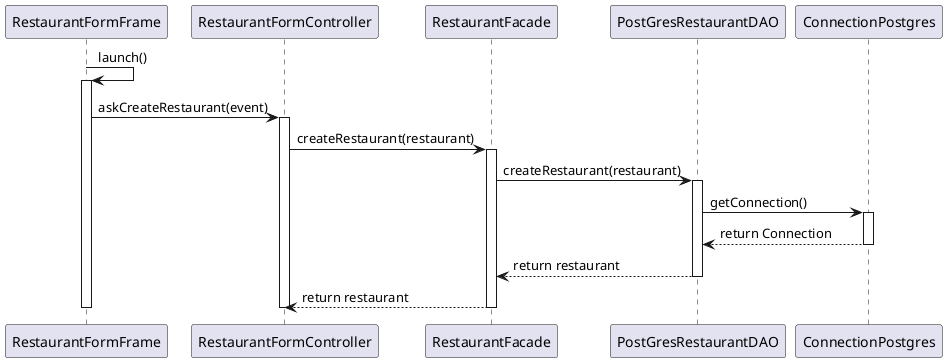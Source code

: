 @startuml createRestaurant

RestaurantFormFrame -> RestaurantFormFrame : launch()
activate RestaurantFormFrame

RestaurantFormFrame -> RestaurantFormController : askCreateRestaurant(event)
activate RestaurantFormController

RestaurantFormController -> RestaurantFacade : createRestaurant(restaurant)
activate RestaurantFacade

RestaurantFacade -> PostGresRestaurantDAO : createRestaurant(restaurant)
activate PostGresRestaurantDAO

PostGresRestaurantDAO -> ConnectionPostgres : getConnection()
activate ConnectionPostgres

ConnectionPostgres --> PostGresRestaurantDAO : return Connection
deactivate ConnectionPostgres

PostGresRestaurantDAO --> RestaurantFacade : return restaurant
deactivate PostGresRestaurantDAO

RestaurantFacade --> RestaurantFormController : return restaurant
deactivate RestaurantFacade

deactivate RestaurantFormController
deactivate  RestaurantFormFrame

@enduml